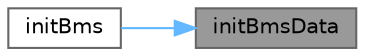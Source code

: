 digraph "initBmsData"
{
 // LATEX_PDF_SIZE
  bgcolor="transparent";
  edge [fontname=Helvetica,fontsize=10,labelfontname=Helvetica,labelfontsize=10];
  node [fontname=Helvetica,fontsize=10,shape=box,height=0.2,width=0.4];
  rankdir="RL";
  Node1 [label="initBmsData",height=0.2,width=0.4,color="gray40", fillcolor="grey60", style="filled", fontcolor="black",tooltip="Initializes the BmsData structure with the given parameters."];
  Node1 -> Node2 [dir="back",color="steelblue1",style="solid"];
  Node2 [label="initBms",height=0.2,width=0.4,color="grey40", fillcolor="white", style="filled",URL="$Bms_8c.html#afeeadcad4acba40f2d7197368054b051",tooltip="Initializes the BMS with the given frequency."];
}
